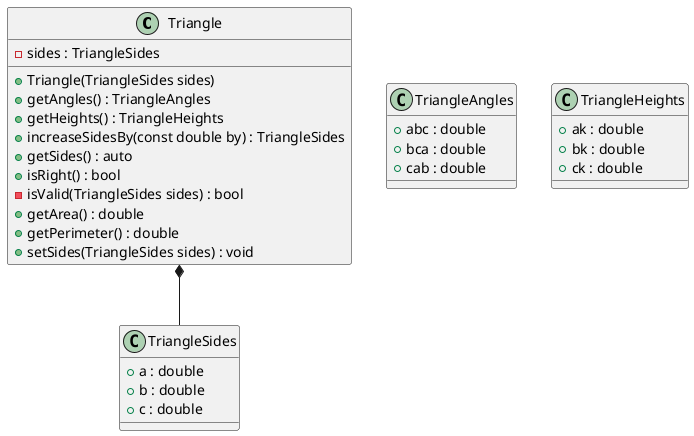 @startuml





/' Objects '/

class Triangle {
	+Triangle(TriangleSides sides)
	+getAngles() : TriangleAngles
	+getHeights() : TriangleHeights
	+increaseSidesBy(const double by) : TriangleSides
	-sides : TriangleSides
	+getSides() : auto
	+isRight() : bool
	-isValid(TriangleSides sides) : bool
	+getArea() : double
	+getPerimeter() : double
	+setSides(TriangleSides sides) : void
}


class TriangleAngles {
	+abc : double
	+bca : double
	+cab : double
}


class TriangleHeights {
	+ak : double
	+bk : double
	+ck : double
}


class TriangleSides {
	+a : double
	+b : double
	+c : double
}





/' Inheritance relationships '/




/' Aggregation relationships '/

.Triangle *-- .TriangleSides






/' Nested objects '/



@enduml
